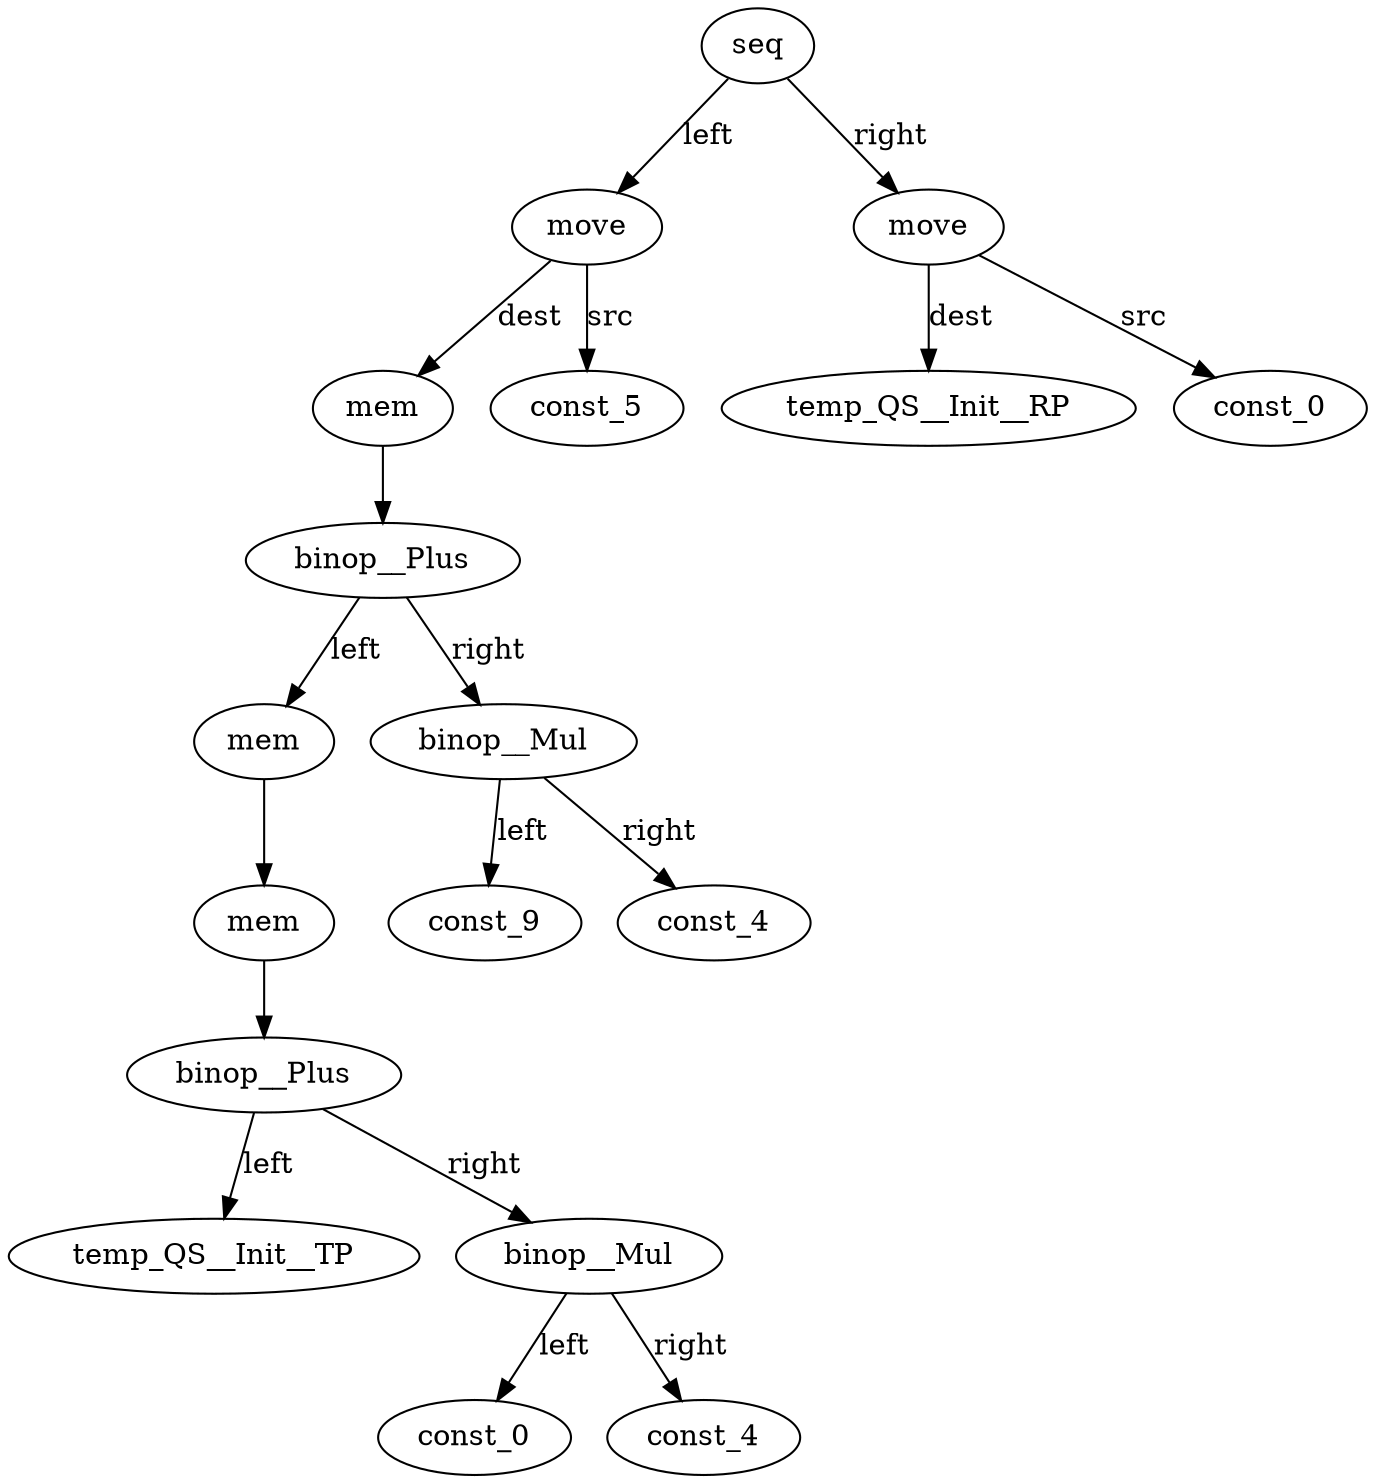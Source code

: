 digraph {
temp_QS__Init__TP__id_0 [ label="temp_QS__Init__TP" ]; 
const_0__id_1 [ label="const_0" ]; 
const_4__id_2 [ label="const_4" ]; 
binop__Mul__id_3 [ label="binop__Mul" ]; 
binop__Mul__id_3 -> const_4__id_2 [ label="right"] ; 
binop__Mul__id_3 -> const_0__id_1 [ label="left"] ; 
binop__Plus__id_4 [ label="binop__Plus" ]; 
binop__Plus__id_4 -> binop__Mul__id_3 [ label="right"] ; 
binop__Plus__id_4 -> temp_QS__Init__TP__id_0 [ label="left"] ; 
mem__id_5 [ label="mem" ]; 
mem__id_5 -> binop__Plus__id_4 ; 
mem__id_6 [ label="mem" ]; 
mem__id_6 -> mem__id_5 ; 
const_9__id_7 [ label="const_9" ]; 
const_4__id_8 [ label="const_4" ]; 
binop__Mul__id_9 [ label="binop__Mul" ]; 
binop__Mul__id_9 -> const_4__id_8 [ label="right"] ; 
binop__Mul__id_9 -> const_9__id_7 [ label="left"] ; 
binop__Plus__id_10 [ label="binop__Plus" ]; 
binop__Plus__id_10 -> binop__Mul__id_9 [ label="right"] ; 
binop__Plus__id_10 -> mem__id_6 [ label="left"] ; 
mem__id_11 [ label="mem" ]; 
mem__id_11 -> binop__Plus__id_10 ; 
const_5__id_12 [ label="const_5" ]; 
move__id_13 [ label="move" ]; 
move__id_13 -> mem__id_11 [ label="dest"] ; 
move__id_13 -> const_5__id_12 [ label="src"] ; 
temp_QS__Init__RP__id_14 [ label="temp_QS__Init__RP" ]; 
const_0__id_15 [ label="const_0" ]; 
move__id_16 [ label="move" ]; 
move__id_16 -> temp_QS__Init__RP__id_14 [ label="dest"] ; 
move__id_16 -> const_0__id_15 [ label="src"] ; 
seq__id_17 [ label="seq" ]; 
seq__id_17 -> move__id_13 [ label="left"] ; 
seq__id_17 -> move__id_16 [ label="right"] ; 

}